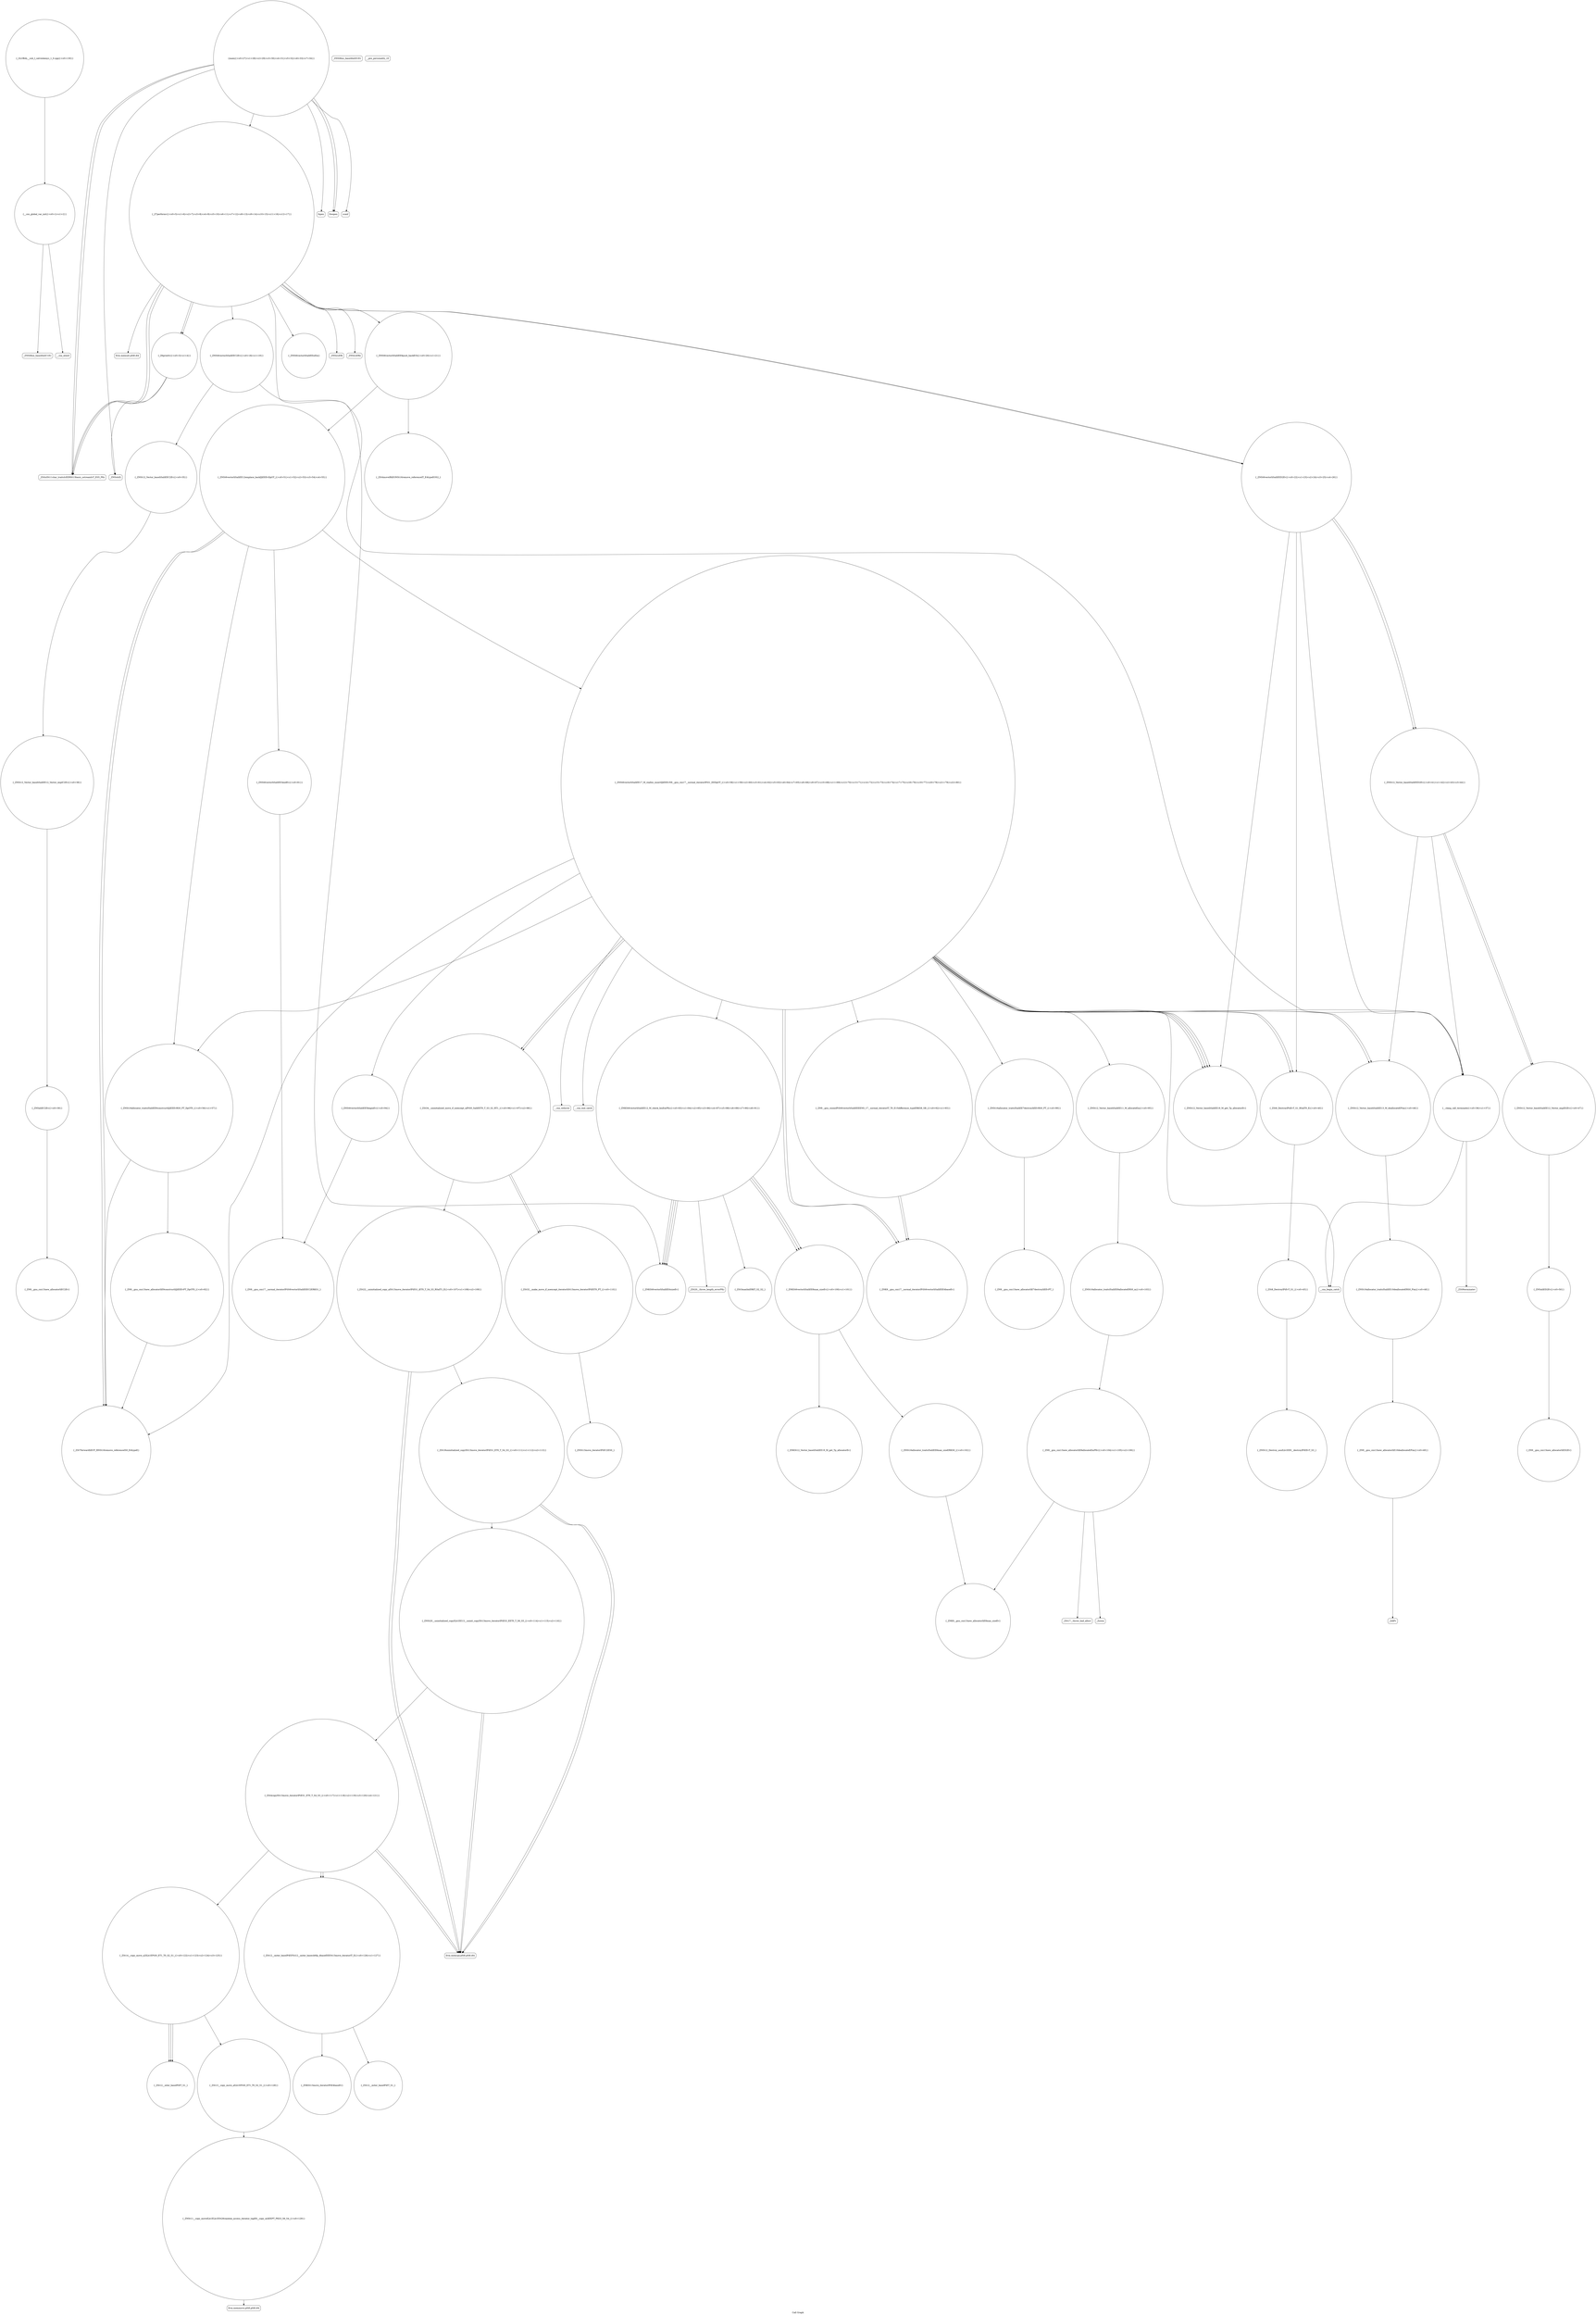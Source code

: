 digraph "Call Graph" {
	label="Call Graph";

	Node0x56538f018b00 [shape=record,shape=circle,label="{__cxx_global_var_init|{<s0>1|<s1>2}}"];
	Node0x56538f018b00:s0 -> Node0x56538f018b80[color=black];
	Node0x56538f018b00:s1 -> Node0x56538f018c80[color=black];
	Node0x56538f01a180 [shape=record,shape=circle,label="{_ZNSt6vectorIiSaIiEE3endEv|{<s0>81}}"];
	Node0x56538f01a180:s0 -> Node0x56538f01ba20[color=black];
	Node0x56538f018e80 [shape=record,shape=circle,label="{_Z7performv|{<s0>5|<s1>6|<s2>7|<s3>8|<s4>9|<s5>10|<s6>11|<s7>12|<s8>13|<s9>14|<s10>15|<s11>16|<s12>17}}"];
	Node0x56538f018e80:s0 -> Node0x56538f018f00[color=black];
	Node0x56538f018e80:s1 -> Node0x56538f018f80[color=black];
	Node0x56538f018e80:s2 -> Node0x56538f018e00[color=black];
	Node0x56538f018e80:s3 -> Node0x56538f018e00[color=black];
	Node0x56538f018e80:s4 -> Node0x56538f019000[color=black];
	Node0x56538f018e80:s5 -> Node0x56538f018d00[color=black];
	Node0x56538f018e80:s6 -> Node0x56538f019080[color=black];
	Node0x56538f018e80:s7 -> Node0x56538f019100[color=black];
	Node0x56538f018e80:s8 -> Node0x56538f019300[color=black];
	Node0x56538f018e80:s9 -> Node0x56538f019200[color=black];
	Node0x56538f018e80:s10 -> Node0x56538f019280[color=black];
	Node0x56538f018e80:s11 -> Node0x56538f018d00[color=black];
	Node0x56538f018e80:s12 -> Node0x56538f019300[color=black];
	Node0x56538f01b520 [shape=record,shape=circle,label="{_ZNK9__gnu_cxx17__normal_iteratorIPiSt6vectorIiSaIiEEE4baseEv}"];
	Node0x56538f019200 [shape=record,shape=circle,label="{_ZNKSt6vectorIiSaIiEE4sizeEv}"];
	Node0x56538f01b8a0 [shape=record,shape=circle,label="{_ZNSt16allocator_traitsISaIiEE8max_sizeERKS0_|{<s0>102}}"];
	Node0x56538f01b8a0:s0 -> Node0x56538f01b9a0[color=black];
	Node0x56538f019580 [shape=record,shape=circle,label="{_ZNSt12_Vector_baseIiSaIiEEC2Ev|{<s0>35}}"];
	Node0x56538f019580:s0 -> Node0x56538f019780[color=black];
	Node0x56538f01bc20 [shape=record,shape=Mrecord,label="{_Znwm}"];
	Node0x56538f019900 [shape=record,shape=circle,label="{_ZSt8_DestroyIPiiEvT_S1_RSaIT0_E|{<s0>40}}"];
	Node0x56538f019900:s0 -> Node0x56538f019a80[color=black];
	Node0x56538f01bfa0 [shape=record,shape=circle,label="{_ZSt14__copy_move_a2ILb1EPiS0_ET1_T0_S2_S1_|{<s0>122|<s1>123|<s2>124|<s3>125}}"];
	Node0x56538f01bfa0:s0 -> Node0x56538f01c120[color=black];
	Node0x56538f01bfa0:s1 -> Node0x56538f01c120[color=black];
	Node0x56538f01bfa0:s2 -> Node0x56538f01c120[color=black];
	Node0x56538f01bfa0:s3 -> Node0x56538f01c0a0[color=black];
	Node0x56538f019c80 [shape=record,shape=circle,label="{_ZNSt16allocator_traitsISaIiEE10deallocateERS0_Pim|{<s0>48}}"];
	Node0x56538f019c80:s0 -> Node0x56538f019d00[color=black];
	Node0x56538f01c320 [shape=record,shape=circle,label="{_ZNKSt13move_iteratorIPiE4baseEv}"];
	Node0x56538f01a000 [shape=record,shape=circle,label="{_ZNSt16allocator_traitsISaIiEE9constructIiJiEEEvRS0_PT_DpOT0_|{<s0>56|<s1>57}}"];
	Node0x56538f01a000:s0 -> Node0x56538f01a080[color=black];
	Node0x56538f01a000:s1 -> Node0x56538f01a200[color=black];
	Node0x56538f018d00 [shape=record,shape=circle,label="{_Z6printtv|{<s0>3|<s1>4}}"];
	Node0x56538f018d00:s0 -> Node0x56538f018d80[color=black];
	Node0x56538f018d00:s1 -> Node0x56538f018e00[color=black];
	Node0x56538f01b3a0 [shape=record,shape=circle,label="{_ZNSt6vectorIiSaIiEE5beginEv|{<s0>94}}"];
	Node0x56538f01b3a0:s0 -> Node0x56538f01ba20[color=black];
	Node0x56538f019080 [shape=record,shape=circle,label="{_ZNSt6vectorIiSaIiEEC2Ev|{<s0>18|<s1>19}}"];
	Node0x56538f019080:s0 -> Node0x56538f019580[color=black];
	Node0x56538f019080:s1 -> Node0x56538f019600[color=black];
	Node0x56538f01b720 [shape=record,shape=circle,label="{_ZNKSt6vectorIiSaIiEE8max_sizeEv|{<s0>100|<s1>101}}"];
	Node0x56538f01b720:s0 -> Node0x56538f01b920[color=black];
	Node0x56538f01b720:s1 -> Node0x56538f01b8a0[color=black];
	Node0x56538f019400 [shape=record,shape=Mrecord,label="{fopen}"];
	Node0x56538f01baa0 [shape=record,shape=circle,label="{_ZNSt16allocator_traitsISaIiEE8allocateERS0_m|{<s0>103}}"];
	Node0x56538f01baa0:s0 -> Node0x56538f01bb20[color=black];
	Node0x56538f019780 [shape=record,shape=circle,label="{_ZNSt12_Vector_baseIiSaIiEE12_Vector_implC2Ev|{<s0>38}}"];
	Node0x56538f019780:s0 -> Node0x56538f019800[color=black];
	Node0x56538f01be20 [shape=record,shape=Mrecord,label="{llvm.memcpy.p0i8.p0i8.i64}"];
	Node0x56538f019b00 [shape=record,shape=circle,label="{_ZNSt12_Destroy_auxILb1EE9__destroyIPiEEvT_S3_}"];
	Node0x56538f01c1a0 [shape=record,shape=circle,label="{_ZNSt11__copy_moveILb1ELb1ESt26random_access_iterator_tagE8__copy_mIiEEPT_PKS3_S6_S4_|{<s0>129}}"];
	Node0x56538f01c1a0:s0 -> Node0x56538f01c220[color=black];
	Node0x56538f019e80 [shape=record,shape=circle,label="{_ZN9__gnu_cxx13new_allocatorIiED2Ev}"];
	Node0x56538f018b80 [shape=record,shape=Mrecord,label="{_ZNSt8ios_base4InitC1Ev}"];
	Node0x56538f01a200 [shape=record,shape=circle,label="{_ZN9__gnu_cxx13new_allocatorIiE9constructIiJiEEEvPT_DpOT0_|{<s0>82}}"];
	Node0x56538f01a200:s0 -> Node0x56538f01a080[color=black];
	Node0x56538f018f00 [shape=record,shape=Mrecord,label="{_ZNSirsERi}"];
	Node0x56538f01b5a0 [shape=record,shape=circle,label="{_ZNSt16allocator_traitsISaIiEE7destroyIiEEvRS0_PT_|{<s0>99}}"];
	Node0x56538f01b5a0:s0 -> Node0x56538f01c420[color=black];
	Node0x56538f019280 [shape=record,shape=circle,label="{_ZNSt6vectorIiSaIiEEixEm}"];
	Node0x56538f01b920 [shape=record,shape=circle,label="{_ZNKSt12_Vector_baseIiSaIiEE19_M_get_Tp_allocatorEv}"];
	Node0x56538f019600 [shape=record,shape=circle,label="{__clang_call_terminate|{<s0>36|<s1>37}}"];
	Node0x56538f019600:s0 -> Node0x56538f019680[color=black];
	Node0x56538f019600:s1 -> Node0x56538f019700[color=black];
	Node0x56538f01bca0 [shape=record,shape=circle,label="{_ZSt22__uninitialized_copy_aISt13move_iteratorIPiES1_iET0_T_S4_S3_RSaIT1_E|{<s0>107|<s1>108|<s2>109}}"];
	Node0x56538f01bca0:s0 -> Node0x56538f01be20[color=black];
	Node0x56538f01bca0:s1 -> Node0x56538f01be20[color=black];
	Node0x56538f01bca0:s2 -> Node0x56538f01bda0[color=black];
	Node0x56538f019980 [shape=record,shape=circle,label="{_ZNSt12_Vector_baseIiSaIiEE19_M_get_Tp_allocatorEv}"];
	Node0x56538f01c020 [shape=record,shape=circle,label="{_ZSt12__miter_baseIPiEDTcl12__miter_basecldtfp_4baseEEESt13move_iteratorIT_E|{<s0>126|<s1>127}}"];
	Node0x56538f01c020:s0 -> Node0x56538f01c320[color=black];
	Node0x56538f01c020:s1 -> Node0x56538f01c2a0[color=black];
	Node0x56538f019d00 [shape=record,shape=circle,label="{_ZN9__gnu_cxx13new_allocatorIiE10deallocateEPim|{<s0>49}}"];
	Node0x56538f019d00:s0 -> Node0x56538f019d80[color=black];
	Node0x56538f01c3a0 [shape=record,shape=circle,label="{_ZNSt13move_iteratorIPiEC2ES0_}"];
	Node0x56538f01a080 [shape=record,shape=circle,label="{_ZSt7forwardIiEOT_RNSt16remove_referenceIS0_E4typeE}"];
	Node0x56538f018d80 [shape=record,shape=Mrecord,label="{_ZNSolsEi}"];
	Node0x56538f01b420 [shape=record,shape=circle,label="{_ZNSt12_Vector_baseIiSaIiEE11_M_allocateEm|{<s0>95}}"];
	Node0x56538f01b420:s0 -> Node0x56538f01baa0[color=black];
	Node0x56538f019100 [shape=record,shape=circle,label="{_ZNSt6vectorIiSaIiEE9push_backEOi|{<s0>20|<s1>21}}"];
	Node0x56538f019100:s0 -> Node0x56538f019f80[color=black];
	Node0x56538f019100:s1 -> Node0x56538f019f00[color=black];
	Node0x56538f01b7a0 [shape=record,shape=Mrecord,label="{_ZSt20__throw_length_errorPKc}"];
	Node0x56538f019480 [shape=record,shape=Mrecord,label="{freopen}"];
	Node0x56538f01bb20 [shape=record,shape=circle,label="{_ZN9__gnu_cxx13new_allocatorIiE8allocateEmPKv|{<s0>104|<s1>105|<s2>106}}"];
	Node0x56538f01bb20:s0 -> Node0x56538f01b9a0[color=black];
	Node0x56538f01bb20:s1 -> Node0x56538f01bba0[color=black];
	Node0x56538f01bb20:s2 -> Node0x56538f01bc20[color=black];
	Node0x56538f019800 [shape=record,shape=circle,label="{_ZNSaIiEC2Ev|{<s0>39}}"];
	Node0x56538f019800:s0 -> Node0x56538f019880[color=black];
	Node0x56538f01bea0 [shape=record,shape=circle,label="{_ZNSt20__uninitialized_copyILb1EE13__uninit_copyISt13move_iteratorIPiES3_EET0_T_S6_S5_|{<s0>114|<s1>115|<s2>116}}"];
	Node0x56538f01bea0:s0 -> Node0x56538f01be20[color=black];
	Node0x56538f01bea0:s1 -> Node0x56538f01be20[color=black];
	Node0x56538f01bea0:s2 -> Node0x56538f01bf20[color=black];
	Node0x56538f019b80 [shape=record,shape=circle,label="{_ZNSt12_Vector_baseIiSaIiEE13_M_deallocateEPim|{<s0>46}}"];
	Node0x56538f019b80:s0 -> Node0x56538f019c80[color=black];
	Node0x56538f01c220 [shape=record,shape=Mrecord,label="{llvm.memmove.p0i8.p0i8.i64}"];
	Node0x56538f019f00 [shape=record,shape=circle,label="{_ZNSt6vectorIiSaIiEE12emplace_backIJiEEEvDpOT_|{<s0>51|<s1>52|<s2>53|<s3>54|<s4>55}}"];
	Node0x56538f019f00:s0 -> Node0x56538f01a080[color=black];
	Node0x56538f019f00:s1 -> Node0x56538f01a000[color=black];
	Node0x56538f019f00:s2 -> Node0x56538f01a180[color=black];
	Node0x56538f019f00:s3 -> Node0x56538f01a080[color=black];
	Node0x56538f019f00:s4 -> Node0x56538f01a100[color=black];
	Node0x56538f018c00 [shape=record,shape=Mrecord,label="{_ZNSt8ios_base4InitD1Ev}"];
	Node0x56538f01a280 [shape=record,shape=circle,label="{_ZNKSt6vectorIiSaIiEE12_M_check_lenEmPKc|{<s0>83|<s1>84|<s2>85|<s3>86|<s4>87|<s5>88|<s6>89|<s7>90|<s8>91}}"];
	Node0x56538f01a280:s0 -> Node0x56538f01b720[color=black];
	Node0x56538f01a280:s1 -> Node0x56538f019200[color=black];
	Node0x56538f01a280:s2 -> Node0x56538f01b7a0[color=black];
	Node0x56538f01a280:s3 -> Node0x56538f019200[color=black];
	Node0x56538f01a280:s4 -> Node0x56538f019200[color=black];
	Node0x56538f01a280:s5 -> Node0x56538f01b820[color=black];
	Node0x56538f01a280:s6 -> Node0x56538f019200[color=black];
	Node0x56538f01a280:s7 -> Node0x56538f01b720[color=black];
	Node0x56538f01a280:s8 -> Node0x56538f01b720[color=black];
	Node0x56538f018f80 [shape=record,shape=Mrecord,label="{_ZNSirsERx}"];
	Node0x56538f01b620 [shape=record,shape=Mrecord,label="{__cxa_rethrow}"];
	Node0x56538f019300 [shape=record,shape=circle,label="{_ZNSt6vectorIiSaIiEED2Ev|{<s0>22|<s1>23|<s2>24|<s3>25|<s4>26}}"];
	Node0x56538f019300:s0 -> Node0x56538f019980[color=black];
	Node0x56538f019300:s1 -> Node0x56538f019900[color=black];
	Node0x56538f019300:s2 -> Node0x56538f019a00[color=black];
	Node0x56538f019300:s3 -> Node0x56538f019a00[color=black];
	Node0x56538f019300:s4 -> Node0x56538f019600[color=black];
	Node0x56538f01b9a0 [shape=record,shape=circle,label="{_ZNK9__gnu_cxx13new_allocatorIiE8max_sizeEv}"];
	Node0x56538f019680 [shape=record,shape=Mrecord,label="{__cxa_begin_catch}"];
	Node0x56538f01bd20 [shape=record,shape=circle,label="{_ZSt32__make_move_if_noexcept_iteratorIiSt13move_iteratorIPiEET0_PT_|{<s0>110}}"];
	Node0x56538f01bd20:s0 -> Node0x56538f01c3a0[color=black];
	Node0x56538f019a00 [shape=record,shape=circle,label="{_ZNSt12_Vector_baseIiSaIiEED2Ev|{<s0>41|<s1>42|<s2>43|<s3>44}}"];
	Node0x56538f019a00:s0 -> Node0x56538f019b80[color=black];
	Node0x56538f019a00:s1 -> Node0x56538f019c00[color=black];
	Node0x56538f019a00:s2 -> Node0x56538f019c00[color=black];
	Node0x56538f019a00:s3 -> Node0x56538f019600[color=black];
	Node0x56538f01c0a0 [shape=record,shape=circle,label="{_ZSt13__copy_move_aILb1EPiS0_ET1_T0_S2_S1_|{<s0>128}}"];
	Node0x56538f01c0a0:s0 -> Node0x56538f01c1a0[color=black];
	Node0x56538f019d80 [shape=record,shape=Mrecord,label="{_ZdlPv}"];
	Node0x56538f01c420 [shape=record,shape=circle,label="{_ZN9__gnu_cxx13new_allocatorIiE7destroyIiEEvPT_}"];
	Node0x56538f01a100 [shape=record,shape=circle,label="{_ZNSt6vectorIiSaIiEE17_M_realloc_insertIJiEEEvN9__gnu_cxx17__normal_iteratorIPiS1_EEDpOT_|{<s0>58|<s1>59|<s2>60|<s3>61|<s4>62|<s5>63|<s6>64|<s7>65|<s8>66|<s9>67|<s10>68|<s11>69|<s12>70|<s13>71|<s14>72|<s15>73|<s16>74|<s17>75|<s18>76|<s19>77|<s20>78|<s21>79|<s22>80}}"];
	Node0x56538f01a100:s0 -> Node0x56538f01a280[color=black];
	Node0x56538f01a100:s1 -> Node0x56538f01b3a0[color=black];
	Node0x56538f01a100:s2 -> Node0x56538f01b320[color=black];
	Node0x56538f01a100:s3 -> Node0x56538f01b420[color=black];
	Node0x56538f01a100:s4 -> Node0x56538f01a080[color=black];
	Node0x56538f01a100:s5 -> Node0x56538f01a000[color=black];
	Node0x56538f01a100:s6 -> Node0x56538f01b520[color=black];
	Node0x56538f01a100:s7 -> Node0x56538f019980[color=black];
	Node0x56538f01a100:s8 -> Node0x56538f01b4a0[color=black];
	Node0x56538f01a100:s9 -> Node0x56538f01b520[color=black];
	Node0x56538f01a100:s10 -> Node0x56538f019980[color=black];
	Node0x56538f01a100:s11 -> Node0x56538f01b4a0[color=black];
	Node0x56538f01a100:s12 -> Node0x56538f019680[color=black];
	Node0x56538f01a100:s13 -> Node0x56538f01b5a0[color=black];
	Node0x56538f01a100:s14 -> Node0x56538f01b6a0[color=black];
	Node0x56538f01a100:s15 -> Node0x56538f019980[color=black];
	Node0x56538f01a100:s16 -> Node0x56538f019900[color=black];
	Node0x56538f01a100:s17 -> Node0x56538f019b80[color=black];
	Node0x56538f01a100:s18 -> Node0x56538f01b620[color=black];
	Node0x56538f01a100:s19 -> Node0x56538f019980[color=black];
	Node0x56538f01a100:s20 -> Node0x56538f019900[color=black];
	Node0x56538f01a100:s21 -> Node0x56538f019b80[color=black];
	Node0x56538f01a100:s22 -> Node0x56538f019600[color=black];
	Node0x56538f018e00 [shape=record,shape=Mrecord,label="{_ZStlsISt11char_traitsIcEERSt13basic_ostreamIcT_ES5_PKc}"];
	Node0x56538f01b4a0 [shape=record,shape=circle,label="{_ZSt34__uninitialized_move_if_noexcept_aIPiS0_SaIiEET0_T_S3_S2_RT1_|{<s0>96|<s1>97|<s2>98}}"];
	Node0x56538f01b4a0:s0 -> Node0x56538f01bd20[color=black];
	Node0x56538f01b4a0:s1 -> Node0x56538f01bd20[color=black];
	Node0x56538f01b4a0:s2 -> Node0x56538f01bca0[color=black];
	Node0x56538f019180 [shape=record,shape=Mrecord,label="{__gxx_personality_v0}"];
	Node0x56538f01b820 [shape=record,shape=circle,label="{_ZSt3maxImERKT_S2_S2_}"];
	Node0x56538f019500 [shape=record,shape=Mrecord,label="{scanf}"];
	Node0x56538f01bba0 [shape=record,shape=Mrecord,label="{_ZSt17__throw_bad_allocv}"];
	Node0x56538f019880 [shape=record,shape=circle,label="{_ZN9__gnu_cxx13new_allocatorIiEC2Ev}"];
	Node0x56538f01bf20 [shape=record,shape=circle,label="{_ZSt4copyISt13move_iteratorIPiES1_ET0_T_S4_S3_|{<s0>117|<s1>118|<s2>119|<s3>120|<s4>121}}"];
	Node0x56538f01bf20:s0 -> Node0x56538f01be20[color=black];
	Node0x56538f01bf20:s1 -> Node0x56538f01c020[color=black];
	Node0x56538f01bf20:s2 -> Node0x56538f01be20[color=black];
	Node0x56538f01bf20:s3 -> Node0x56538f01c020[color=black];
	Node0x56538f01bf20:s4 -> Node0x56538f01bfa0[color=black];
	Node0x56538f019c00 [shape=record,shape=circle,label="{_ZNSt12_Vector_baseIiSaIiEE12_Vector_implD2Ev|{<s0>47}}"];
	Node0x56538f019c00:s0 -> Node0x56538f019e00[color=black];
	Node0x56538f01c2a0 [shape=record,shape=circle,label="{_ZSt12__miter_baseIPiET_S1_}"];
	Node0x56538f019f80 [shape=record,shape=circle,label="{_ZSt4moveIRiEONSt16remove_referenceIT_E4typeEOS2_}"];
	Node0x56538f018c80 [shape=record,shape=Mrecord,label="{__cxa_atexit}"];
	Node0x56538f01b320 [shape=record,shape=circle,label="{_ZN9__gnu_cxxmiIPiSt6vectorIiSaIiEEEENS_17__normal_iteratorIT_T0_E15difference_typeERKS8_SB_|{<s0>92|<s1>93}}"];
	Node0x56538f01b320:s0 -> Node0x56538f01b520[color=black];
	Node0x56538f01b320:s1 -> Node0x56538f01b520[color=black];
	Node0x56538f019000 [shape=record,shape=Mrecord,label="{llvm.memset.p0i8.i64}"];
	Node0x56538f01b6a0 [shape=record,shape=Mrecord,label="{__cxa_end_catch}"];
	Node0x56538f019380 [shape=record,shape=circle,label="{main|{<s0>27|<s1>28|<s2>29|<s3>30|<s4>31|<s5>32|<s6>33|<s7>34}}"];
	Node0x56538f019380:s0 -> Node0x56538f019400[color=black];
	Node0x56538f019380:s1 -> Node0x56538f019480[color=black];
	Node0x56538f019380:s2 -> Node0x56538f019480[color=black];
	Node0x56538f019380:s3 -> Node0x56538f019500[color=black];
	Node0x56538f019380:s4 -> Node0x56538f018e00[color=black];
	Node0x56538f019380:s5 -> Node0x56538f018d80[color=black];
	Node0x56538f019380:s6 -> Node0x56538f018e00[color=black];
	Node0x56538f019380:s7 -> Node0x56538f018e80[color=black];
	Node0x56538f01ba20 [shape=record,shape=circle,label="{_ZN9__gnu_cxx17__normal_iteratorIPiSt6vectorIiSaIiEEEC2ERKS1_}"];
	Node0x56538f019700 [shape=record,shape=Mrecord,label="{_ZSt9terminatev}"];
	Node0x56538f01bda0 [shape=record,shape=circle,label="{_ZSt18uninitialized_copyISt13move_iteratorIPiES1_ET0_T_S4_S3_|{<s0>111|<s1>112|<s2>113}}"];
	Node0x56538f01bda0:s0 -> Node0x56538f01be20[color=black];
	Node0x56538f01bda0:s1 -> Node0x56538f01be20[color=black];
	Node0x56538f01bda0:s2 -> Node0x56538f01bea0[color=black];
	Node0x56538f019a80 [shape=record,shape=circle,label="{_ZSt8_DestroyIPiEvT_S1_|{<s0>45}}"];
	Node0x56538f019a80:s0 -> Node0x56538f019b00[color=black];
	Node0x56538f01c120 [shape=record,shape=circle,label="{_ZSt12__niter_baseIPiET_S1_}"];
	Node0x56538f019e00 [shape=record,shape=circle,label="{_ZNSaIiED2Ev|{<s0>50}}"];
	Node0x56538f019e00:s0 -> Node0x56538f019e80[color=black];
	Node0x56538f01c4a0 [shape=record,shape=circle,label="{_GLOBAL__sub_I_calvinleenyc_1_0.cpp|{<s0>130}}"];
	Node0x56538f01c4a0:s0 -> Node0x56538f018b00[color=black];
}
